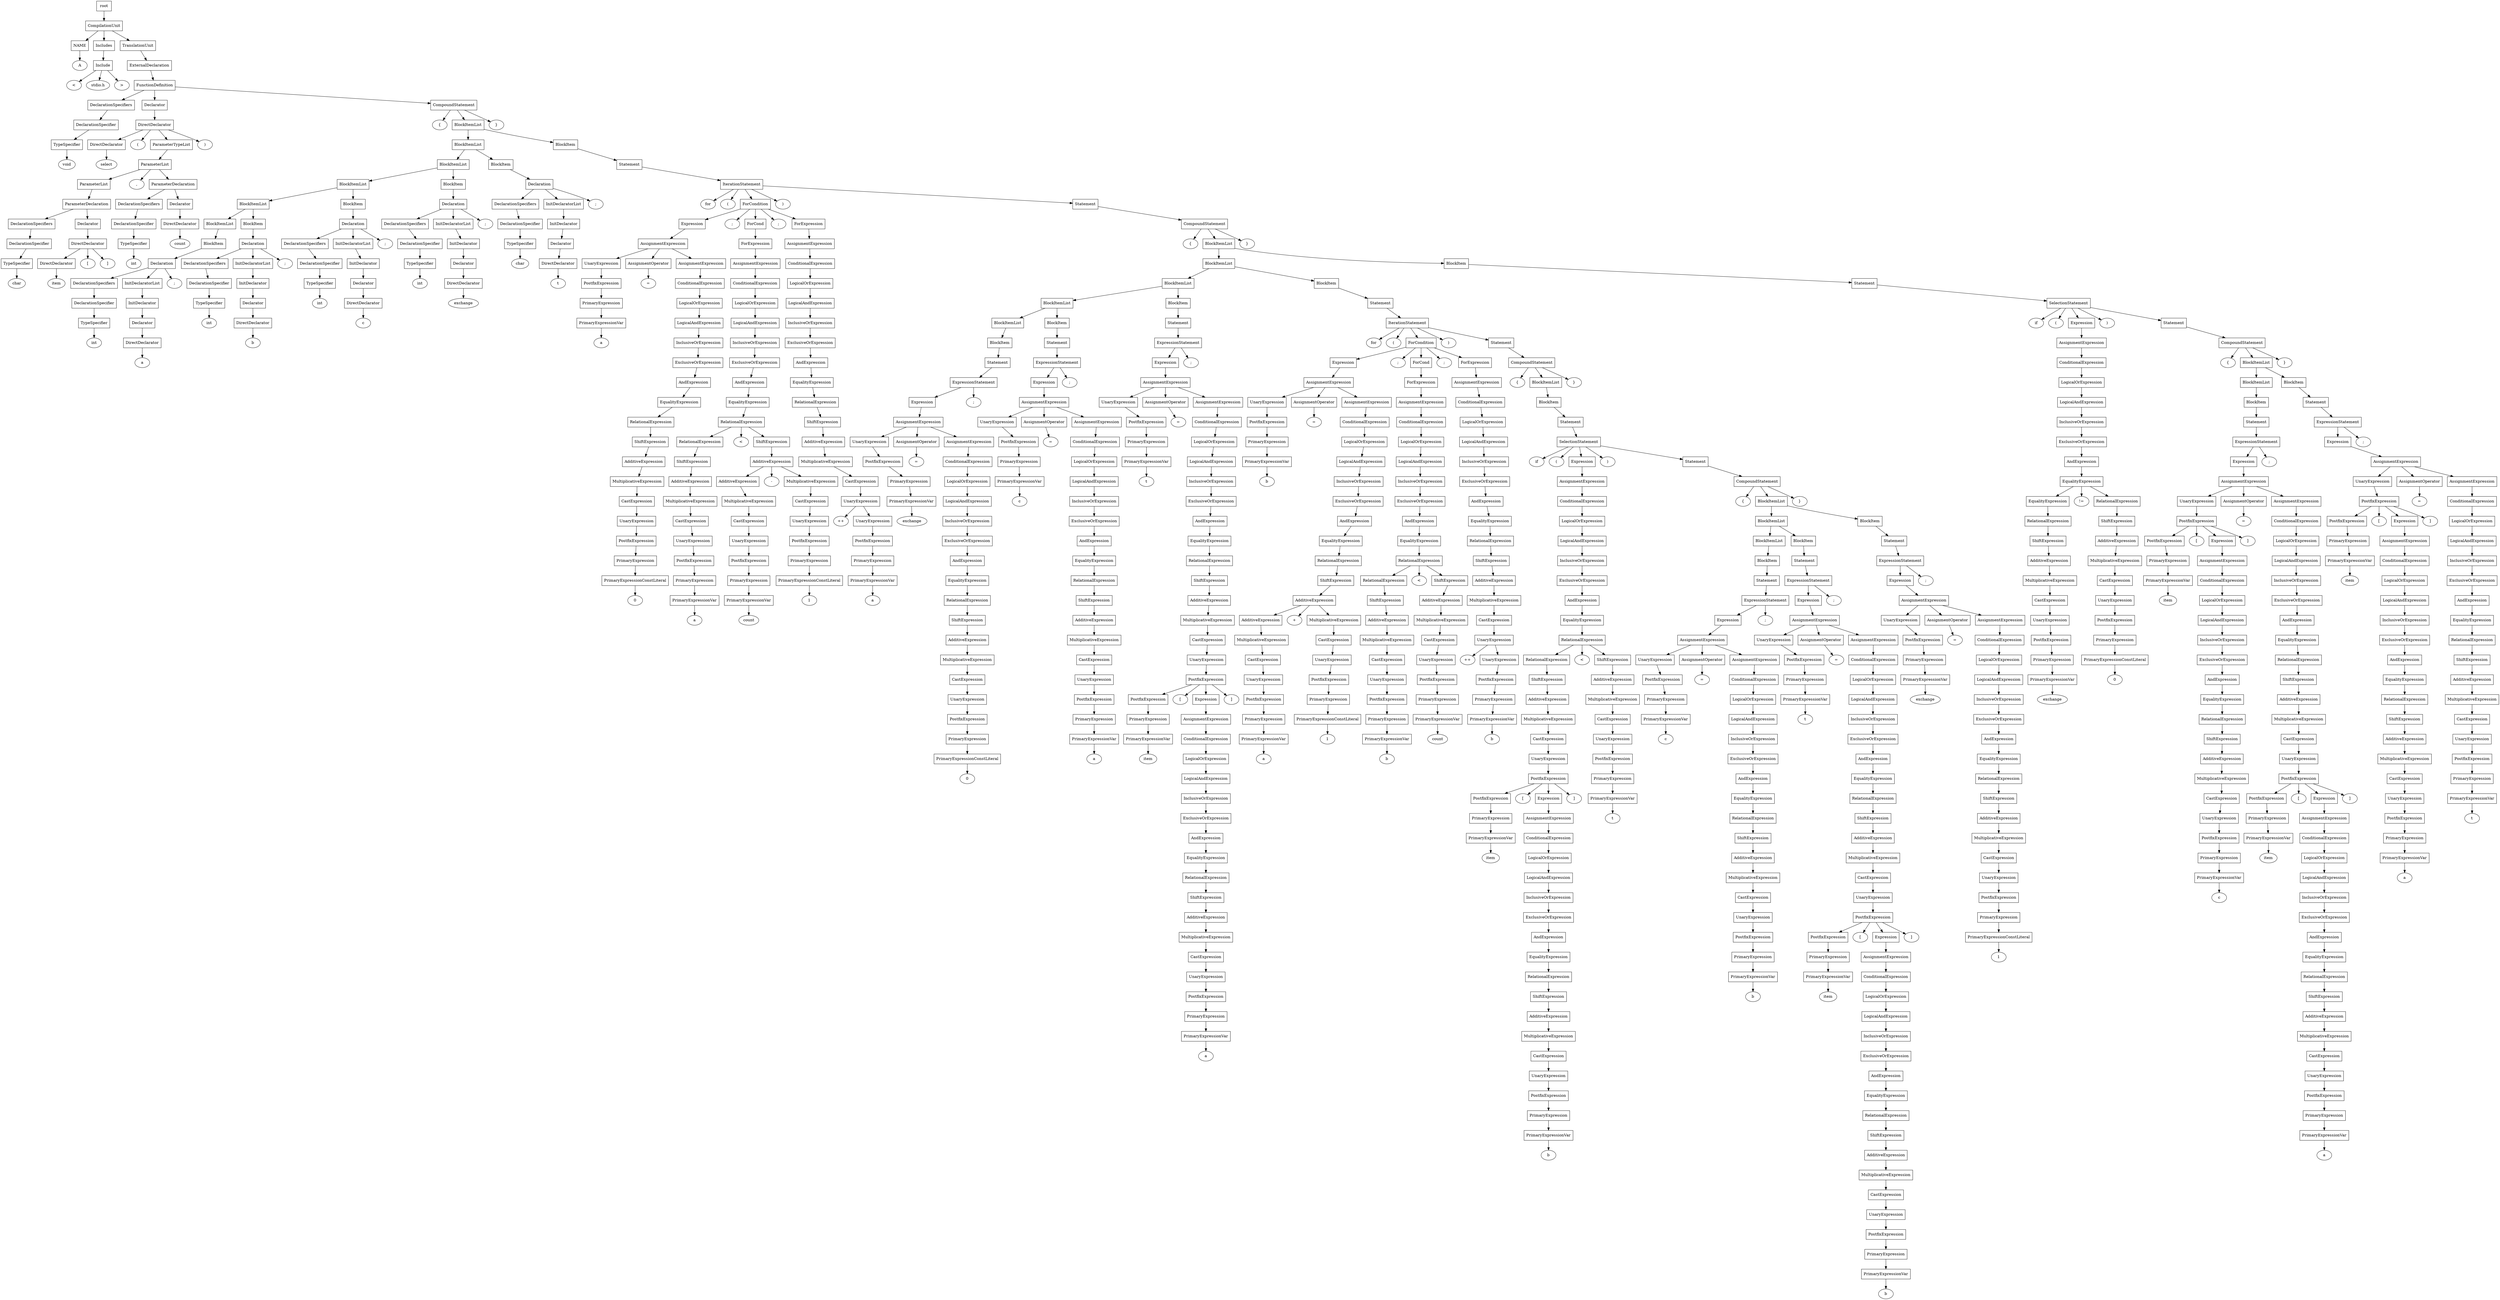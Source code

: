 digraph G {
	splines="TRUE";
	n_0 [label="root", shape="rectangle"]
	n_0 -> n_1
	n_1 [label="CompilationUnit", shape="rectangle"]
	n_1 -> n_2
	n_2 [label="NAME", shape="rectangle"]
	n_2 -> n_5
	n_5 [label="A", shape="ellipse"]
	n_1 -> n_3
	n_3 [label="Includes", shape="rectangle"]
	n_3 -> n_6
	n_6 [label="Include", shape="rectangle"]
	n_6 -> n_8
	n_8 [label="<", shape="ellipse"]
	n_6 -> n_9
	n_9 [label="stdio.h", shape="ellipse"]
	n_6 -> n_10
	n_10 [label=">", shape="ellipse"]
	n_1 -> n_4
	n_4 [label="TranslationUnit", shape="rectangle"]
	n_4 -> n_7
	n_7 [label="ExternalDeclaration", shape="rectangle"]
	n_7 -> n_11
	n_11 [label="FunctionDefinition", shape="rectangle"]
	n_11 -> n_12
	n_12 [label="DeclarationSpecifiers", shape="rectangle"]
	n_12 -> n_15
	n_15 [label="DeclarationSpecifier", shape="rectangle"]
	n_15 -> n_20
	n_20 [label="TypeSpecifier", shape="rectangle"]
	n_20 -> n_27
	n_27 [label="void", shape="ellipse"]
	n_11 -> n_13
	n_13 [label="Declarator", shape="rectangle"]
	n_13 -> n_16
	n_16 [label="DirectDeclarator", shape="rectangle"]
	n_16 -> n_21
	n_21 [label="DirectDeclarator", shape="rectangle"]
	n_21 -> n_28
	n_28 [label="select", shape="ellipse"]
	n_16 -> n_22
	n_22 [label="(", shape="ellipse"]
	n_16 -> n_23
	n_23 [label="ParameterTypeList", shape="rectangle"]
	n_23 -> n_29
	n_29 [label="ParameterList", shape="rectangle"]
	n_29 -> n_33
	n_33 [label="ParameterList", shape="rectangle"]
	n_33 -> n_40
	n_40 [label="ParameterDeclaration", shape="rectangle"]
	n_40 -> n_54
	n_54 [label="DeclarationSpecifiers", shape="rectangle"]
	n_54 -> n_72
	n_72 [label="DeclarationSpecifier", shape="rectangle"]
	n_72 -> n_91
	n_91 [label="TypeSpecifier", shape="rectangle"]
	n_91 -> n_113
	n_113 [label="char", shape="ellipse"]
	n_40 -> n_55
	n_55 [label="Declarator", shape="rectangle"]
	n_55 -> n_73
	n_73 [label="DirectDeclarator", shape="rectangle"]
	n_73 -> n_92
	n_92 [label="DirectDeclarator", shape="rectangle"]
	n_92 -> n_114
	n_114 [label="item", shape="ellipse"]
	n_73 -> n_93
	n_93 [label="[", shape="ellipse"]
	n_73 -> n_94
	n_94 [label="]", shape="ellipse"]
	n_29 -> n_34
	n_34 [label=",", shape="ellipse"]
	n_29 -> n_35
	n_35 [label="ParameterDeclaration", shape="rectangle"]
	n_35 -> n_41
	n_41 [label="DeclarationSpecifiers", shape="rectangle"]
	n_41 -> n_56
	n_56 [label="DeclarationSpecifier", shape="rectangle"]
	n_56 -> n_74
	n_74 [label="TypeSpecifier", shape="rectangle"]
	n_74 -> n_95
	n_95 [label="int", shape="ellipse"]
	n_35 -> n_42
	n_42 [label="Declarator", shape="rectangle"]
	n_42 -> n_57
	n_57 [label="DirectDeclarator", shape="rectangle"]
	n_57 -> n_75
	n_75 [label="count", shape="ellipse"]
	n_16 -> n_24
	n_24 [label=")", shape="ellipse"]
	n_11 -> n_14
	n_14 [label="CompoundStatement", shape="rectangle"]
	n_14 -> n_17
	n_17 [label="{", shape="ellipse"]
	n_14 -> n_18
	n_18 [label="BlockItemList", shape="rectangle"]
	n_18 -> n_25
	n_25 [label="BlockItemList", shape="rectangle"]
	n_25 -> n_30
	n_30 [label="BlockItemList", shape="rectangle"]
	n_30 -> n_36
	n_36 [label="BlockItemList", shape="rectangle"]
	n_36 -> n_43
	n_43 [label="BlockItemList", shape="rectangle"]
	n_43 -> n_58
	n_58 [label="BlockItemList", shape="rectangle"]
	n_58 -> n_76
	n_76 [label="BlockItem", shape="rectangle"]
	n_76 -> n_96
	n_96 [label="Declaration", shape="rectangle"]
	n_96 -> n_115
	n_115 [label="DeclarationSpecifiers", shape="rectangle"]
	n_115 -> n_133
	n_133 [label="DeclarationSpecifier", shape="rectangle"]
	n_133 -> n_148
	n_148 [label="TypeSpecifier", shape="rectangle"]
	n_148 -> n_166
	n_166 [label="int", shape="ellipse"]
	n_96 -> n_116
	n_116 [label="InitDeclaratorList", shape="rectangle"]
	n_116 -> n_134
	n_134 [label="InitDeclarator", shape="rectangle"]
	n_134 -> n_149
	n_149 [label="Declarator", shape="rectangle"]
	n_149 -> n_167
	n_167 [label="DirectDeclarator", shape="rectangle"]
	n_167 -> n_183
	n_183 [label="a", shape="ellipse"]
	n_96 -> n_117
	n_117 [label=";", shape="ellipse"]
	n_43 -> n_59
	n_59 [label="BlockItem", shape="rectangle"]
	n_59 -> n_77
	n_77 [label="Declaration", shape="rectangle"]
	n_77 -> n_97
	n_97 [label="DeclarationSpecifiers", shape="rectangle"]
	n_97 -> n_118
	n_118 [label="DeclarationSpecifier", shape="rectangle"]
	n_118 -> n_135
	n_135 [label="TypeSpecifier", shape="rectangle"]
	n_135 -> n_150
	n_150 [label="int", shape="ellipse"]
	n_77 -> n_98
	n_98 [label="InitDeclaratorList", shape="rectangle"]
	n_98 -> n_119
	n_119 [label="InitDeclarator", shape="rectangle"]
	n_119 -> n_136
	n_136 [label="Declarator", shape="rectangle"]
	n_136 -> n_151
	n_151 [label="DirectDeclarator", shape="rectangle"]
	n_151 -> n_168
	n_168 [label="b", shape="ellipse"]
	n_77 -> n_99
	n_99 [label=";", shape="ellipse"]
	n_36 -> n_44
	n_44 [label="BlockItem", shape="rectangle"]
	n_44 -> n_60
	n_60 [label="Declaration", shape="rectangle"]
	n_60 -> n_78
	n_78 [label="DeclarationSpecifiers", shape="rectangle"]
	n_78 -> n_100
	n_100 [label="DeclarationSpecifier", shape="rectangle"]
	n_100 -> n_120
	n_120 [label="TypeSpecifier", shape="rectangle"]
	n_120 -> n_137
	n_137 [label="int", shape="ellipse"]
	n_60 -> n_79
	n_79 [label="InitDeclaratorList", shape="rectangle"]
	n_79 -> n_101
	n_101 [label="InitDeclarator", shape="rectangle"]
	n_101 -> n_121
	n_121 [label="Declarator", shape="rectangle"]
	n_121 -> n_138
	n_138 [label="DirectDeclarator", shape="rectangle"]
	n_138 -> n_152
	n_152 [label="c", shape="ellipse"]
	n_60 -> n_80
	n_80 [label=";", shape="ellipse"]
	n_30 -> n_37
	n_37 [label="BlockItem", shape="rectangle"]
	n_37 -> n_45
	n_45 [label="Declaration", shape="rectangle"]
	n_45 -> n_61
	n_61 [label="DeclarationSpecifiers", shape="rectangle"]
	n_61 -> n_81
	n_81 [label="DeclarationSpecifier", shape="rectangle"]
	n_81 -> n_102
	n_102 [label="TypeSpecifier", shape="rectangle"]
	n_102 -> n_122
	n_122 [label="int", shape="ellipse"]
	n_45 -> n_62
	n_62 [label="InitDeclaratorList", shape="rectangle"]
	n_62 -> n_82
	n_82 [label="InitDeclarator", shape="rectangle"]
	n_82 -> n_103
	n_103 [label="Declarator", shape="rectangle"]
	n_103 -> n_123
	n_123 [label="DirectDeclarator", shape="rectangle"]
	n_123 -> n_139
	n_139 [label="exchange", shape="ellipse"]
	n_45 -> n_63
	n_63 [label=";", shape="ellipse"]
	n_25 -> n_31
	n_31 [label="BlockItem", shape="rectangle"]
	n_31 -> n_38
	n_38 [label="Declaration", shape="rectangle"]
	n_38 -> n_46
	n_46 [label="DeclarationSpecifiers", shape="rectangle"]
	n_46 -> n_64
	n_64 [label="DeclarationSpecifier", shape="rectangle"]
	n_64 -> n_83
	n_83 [label="TypeSpecifier", shape="rectangle"]
	n_83 -> n_104
	n_104 [label="char", shape="ellipse"]
	n_38 -> n_47
	n_47 [label="InitDeclaratorList", shape="rectangle"]
	n_47 -> n_65
	n_65 [label="InitDeclarator", shape="rectangle"]
	n_65 -> n_84
	n_84 [label="Declarator", shape="rectangle"]
	n_84 -> n_105
	n_105 [label="DirectDeclarator", shape="rectangle"]
	n_105 -> n_124
	n_124 [label="t", shape="ellipse"]
	n_38 -> n_48
	n_48 [label=";", shape="ellipse"]
	n_18 -> n_26
	n_26 [label="BlockItem", shape="rectangle"]
	n_26 -> n_32
	n_32 [label="Statement", shape="rectangle"]
	n_32 -> n_39
	n_39 [label="IterationStatement", shape="rectangle"]
	n_39 -> n_49
	n_49 [label="for", shape="ellipse"]
	n_39 -> n_50
	n_50 [label="(", shape="ellipse"]
	n_39 -> n_51
	n_51 [label="ForCondition", shape="rectangle"]
	n_51 -> n_66
	n_66 [label="Expression", shape="rectangle"]
	n_66 -> n_85
	n_85 [label="AssignmentExpression", shape="rectangle"]
	n_85 -> n_106
	n_106 [label="UnaryExpression", shape="rectangle"]
	n_106 -> n_125
	n_125 [label="PostfixExpression", shape="rectangle"]
	n_125 -> n_140
	n_140 [label="PrimaryExpression", shape="rectangle"]
	n_140 -> n_153
	n_153 [label="PrimaryExpressionVar", shape="rectangle"]
	n_153 -> n_169
	n_169 [label="a", shape="ellipse"]
	n_85 -> n_107
	n_107 [label="AssignmentOperator", shape="rectangle"]
	n_107 -> n_126
	n_126 [label="=", shape="ellipse"]
	n_85 -> n_108
	n_108 [label="AssignmentExpression", shape="rectangle"]
	n_108 -> n_127
	n_127 [label="ConditionalExpression", shape="rectangle"]
	n_127 -> n_141
	n_141 [label="LogicalOrExpression", shape="rectangle"]
	n_141 -> n_154
	n_154 [label="LogicalAndExpression", shape="rectangle"]
	n_154 -> n_170
	n_170 [label="InclusiveOrExpression", shape="rectangle"]
	n_170 -> n_184
	n_184 [label="ExclusiveOrExpression", shape="rectangle"]
	n_184 -> n_201
	n_201 [label="AndExpression", shape="rectangle"]
	n_201 -> n_217
	n_217 [label="EqualityExpression", shape="rectangle"]
	n_217 -> n_235
	n_235 [label="RelationalExpression", shape="rectangle"]
	n_235 -> n_254
	n_254 [label="ShiftExpression", shape="rectangle"]
	n_254 -> n_276
	n_276 [label="AdditiveExpression", shape="rectangle"]
	n_276 -> n_300
	n_300 [label="MultiplicativeExpression", shape="rectangle"]
	n_300 -> n_323
	n_323 [label="CastExpression", shape="rectangle"]
	n_323 -> n_349
	n_349 [label="UnaryExpression", shape="rectangle"]
	n_349 -> n_375
	n_375 [label="PostfixExpression", shape="rectangle"]
	n_375 -> n_400
	n_400 [label="PrimaryExpression", shape="rectangle"]
	n_400 -> n_423
	n_423 [label="PrimaryExpressionConstLiteral", shape="rectangle"]
	n_423 -> n_449
	n_449 [label="0", shape="ellipse"]
	n_51 -> n_67
	n_67 [label=";", shape="ellipse"]
	n_51 -> n_68
	n_68 [label="ForCond", shape="rectangle"]
	n_68 -> n_86
	n_86 [label="ForExpression", shape="rectangle"]
	n_86 -> n_109
	n_109 [label="AssignmentExpression", shape="rectangle"]
	n_109 -> n_128
	n_128 [label="ConditionalExpression", shape="rectangle"]
	n_128 -> n_142
	n_142 [label="LogicalOrExpression", shape="rectangle"]
	n_142 -> n_155
	n_155 [label="LogicalAndExpression", shape="rectangle"]
	n_155 -> n_171
	n_171 [label="InclusiveOrExpression", shape="rectangle"]
	n_171 -> n_185
	n_185 [label="ExclusiveOrExpression", shape="rectangle"]
	n_185 -> n_202
	n_202 [label="AndExpression", shape="rectangle"]
	n_202 -> n_218
	n_218 [label="EqualityExpression", shape="rectangle"]
	n_218 -> n_236
	n_236 [label="RelationalExpression", shape="rectangle"]
	n_236 -> n_255
	n_255 [label="RelationalExpression", shape="rectangle"]
	n_255 -> n_277
	n_277 [label="ShiftExpression", shape="rectangle"]
	n_277 -> n_301
	n_301 [label="AdditiveExpression", shape="rectangle"]
	n_301 -> n_324
	n_324 [label="MultiplicativeExpression", shape="rectangle"]
	n_324 -> n_350
	n_350 [label="CastExpression", shape="rectangle"]
	n_350 -> n_376
	n_376 [label="UnaryExpression", shape="rectangle"]
	n_376 -> n_401
	n_401 [label="PostfixExpression", shape="rectangle"]
	n_401 -> n_424
	n_424 [label="PrimaryExpression", shape="rectangle"]
	n_424 -> n_450
	n_450 [label="PrimaryExpressionVar", shape="rectangle"]
	n_450 -> n_473
	n_473 [label="a", shape="ellipse"]
	n_236 -> n_256
	n_256 [label="<", shape="ellipse"]
	n_236 -> n_257
	n_257 [label="ShiftExpression", shape="rectangle"]
	n_257 -> n_278
	n_278 [label="AdditiveExpression", shape="rectangle"]
	n_278 -> n_302
	n_302 [label="AdditiveExpression", shape="rectangle"]
	n_302 -> n_325
	n_325 [label="MultiplicativeExpression", shape="rectangle"]
	n_325 -> n_351
	n_351 [label="CastExpression", shape="rectangle"]
	n_351 -> n_377
	n_377 [label="UnaryExpression", shape="rectangle"]
	n_377 -> n_402
	n_402 [label="PostfixExpression", shape="rectangle"]
	n_402 -> n_425
	n_425 [label="PrimaryExpression", shape="rectangle"]
	n_425 -> n_451
	n_451 [label="PrimaryExpressionVar", shape="rectangle"]
	n_451 -> n_474
	n_474 [label="count", shape="ellipse"]
	n_278 -> n_303
	n_303 [label="-", shape="ellipse"]
	n_278 -> n_304
	n_304 [label="MultiplicativeExpression", shape="rectangle"]
	n_304 -> n_326
	n_326 [label="CastExpression", shape="rectangle"]
	n_326 -> n_352
	n_352 [label="UnaryExpression", shape="rectangle"]
	n_352 -> n_378
	n_378 [label="PostfixExpression", shape="rectangle"]
	n_378 -> n_403
	n_403 [label="PrimaryExpression", shape="rectangle"]
	n_403 -> n_426
	n_426 [label="PrimaryExpressionConstLiteral", shape="rectangle"]
	n_426 -> n_452
	n_452 [label="1", shape="ellipse"]
	n_51 -> n_69
	n_69 [label=";", shape="ellipse"]
	n_51 -> n_70
	n_70 [label="ForExpression", shape="rectangle"]
	n_70 -> n_87
	n_87 [label="AssignmentExpression", shape="rectangle"]
	n_87 -> n_110
	n_110 [label="ConditionalExpression", shape="rectangle"]
	n_110 -> n_129
	n_129 [label="LogicalOrExpression", shape="rectangle"]
	n_129 -> n_143
	n_143 [label="LogicalAndExpression", shape="rectangle"]
	n_143 -> n_156
	n_156 [label="InclusiveOrExpression", shape="rectangle"]
	n_156 -> n_172
	n_172 [label="ExclusiveOrExpression", shape="rectangle"]
	n_172 -> n_186
	n_186 [label="AndExpression", shape="rectangle"]
	n_186 -> n_203
	n_203 [label="EqualityExpression", shape="rectangle"]
	n_203 -> n_219
	n_219 [label="RelationalExpression", shape="rectangle"]
	n_219 -> n_237
	n_237 [label="ShiftExpression", shape="rectangle"]
	n_237 -> n_258
	n_258 [label="AdditiveExpression", shape="rectangle"]
	n_258 -> n_279
	n_279 [label="MultiplicativeExpression", shape="rectangle"]
	n_279 -> n_305
	n_305 [label="CastExpression", shape="rectangle"]
	n_305 -> n_327
	n_327 [label="UnaryExpression", shape="rectangle"]
	n_327 -> n_353
	n_353 [label="++", shape="ellipse"]
	n_327 -> n_354
	n_354 [label="UnaryExpression", shape="rectangle"]
	n_354 -> n_379
	n_379 [label="PostfixExpression", shape="rectangle"]
	n_379 -> n_404
	n_404 [label="PrimaryExpression", shape="rectangle"]
	n_404 -> n_427
	n_427 [label="PrimaryExpressionVar", shape="rectangle"]
	n_427 -> n_453
	n_453 [label="a", shape="ellipse"]
	n_39 -> n_52
	n_52 [label=")", shape="ellipse"]
	n_39 -> n_53
	n_53 [label="Statement", shape="rectangle"]
	n_53 -> n_71
	n_71 [label="CompoundStatement", shape="rectangle"]
	n_71 -> n_88
	n_88 [label="{", shape="ellipse"]
	n_71 -> n_89
	n_89 [label="BlockItemList", shape="rectangle"]
	n_89 -> n_111
	n_111 [label="BlockItemList", shape="rectangle"]
	n_111 -> n_130
	n_130 [label="BlockItemList", shape="rectangle"]
	n_130 -> n_144
	n_144 [label="BlockItemList", shape="rectangle"]
	n_144 -> n_157
	n_157 [label="BlockItemList", shape="rectangle"]
	n_157 -> n_173
	n_173 [label="BlockItem", shape="rectangle"]
	n_173 -> n_187
	n_187 [label="Statement", shape="rectangle"]
	n_187 -> n_204
	n_204 [label="ExpressionStatement", shape="rectangle"]
	n_204 -> n_220
	n_220 [label="Expression", shape="rectangle"]
	n_220 -> n_238
	n_238 [label="AssignmentExpression", shape="rectangle"]
	n_238 -> n_259
	n_259 [label="UnaryExpression", shape="rectangle"]
	n_259 -> n_280
	n_280 [label="PostfixExpression", shape="rectangle"]
	n_280 -> n_306
	n_306 [label="PrimaryExpression", shape="rectangle"]
	n_306 -> n_328
	n_328 [label="PrimaryExpressionVar", shape="rectangle"]
	n_328 -> n_355
	n_355 [label="exchange", shape="ellipse"]
	n_238 -> n_260
	n_260 [label="AssignmentOperator", shape="rectangle"]
	n_260 -> n_281
	n_281 [label="=", shape="ellipse"]
	n_238 -> n_261
	n_261 [label="AssignmentExpression", shape="rectangle"]
	n_261 -> n_282
	n_282 [label="ConditionalExpression", shape="rectangle"]
	n_282 -> n_307
	n_307 [label="LogicalOrExpression", shape="rectangle"]
	n_307 -> n_329
	n_329 [label="LogicalAndExpression", shape="rectangle"]
	n_329 -> n_356
	n_356 [label="InclusiveOrExpression", shape="rectangle"]
	n_356 -> n_380
	n_380 [label="ExclusiveOrExpression", shape="rectangle"]
	n_380 -> n_405
	n_405 [label="AndExpression", shape="rectangle"]
	n_405 -> n_428
	n_428 [label="EqualityExpression", shape="rectangle"]
	n_428 -> n_454
	n_454 [label="RelationalExpression", shape="rectangle"]
	n_454 -> n_475
	n_475 [label="ShiftExpression", shape="rectangle"]
	n_475 -> n_497
	n_497 [label="AdditiveExpression", shape="rectangle"]
	n_497 -> n_519
	n_519 [label="MultiplicativeExpression", shape="rectangle"]
	n_519 -> n_545
	n_545 [label="CastExpression", shape="rectangle"]
	n_545 -> n_568
	n_568 [label="UnaryExpression", shape="rectangle"]
	n_568 -> n_592
	n_592 [label="PostfixExpression", shape="rectangle"]
	n_592 -> n_612
	n_612 [label="PrimaryExpression", shape="rectangle"]
	n_612 -> n_631
	n_631 [label="PrimaryExpressionConstLiteral", shape="rectangle"]
	n_631 -> n_646
	n_646 [label="0", shape="ellipse"]
	n_204 -> n_221
	n_221 [label=";", shape="ellipse"]
	n_144 -> n_158
	n_158 [label="BlockItem", shape="rectangle"]
	n_158 -> n_174
	n_174 [label="Statement", shape="rectangle"]
	n_174 -> n_188
	n_188 [label="ExpressionStatement", shape="rectangle"]
	n_188 -> n_205
	n_205 [label="Expression", shape="rectangle"]
	n_205 -> n_222
	n_222 [label="AssignmentExpression", shape="rectangle"]
	n_222 -> n_239
	n_239 [label="UnaryExpression", shape="rectangle"]
	n_239 -> n_262
	n_262 [label="PostfixExpression", shape="rectangle"]
	n_262 -> n_283
	n_283 [label="PrimaryExpression", shape="rectangle"]
	n_283 -> n_308
	n_308 [label="PrimaryExpressionVar", shape="rectangle"]
	n_308 -> n_330
	n_330 [label="c", shape="ellipse"]
	n_222 -> n_240
	n_240 [label="AssignmentOperator", shape="rectangle"]
	n_240 -> n_263
	n_263 [label="=", shape="ellipse"]
	n_222 -> n_241
	n_241 [label="AssignmentExpression", shape="rectangle"]
	n_241 -> n_264
	n_264 [label="ConditionalExpression", shape="rectangle"]
	n_264 -> n_284
	n_284 [label="LogicalOrExpression", shape="rectangle"]
	n_284 -> n_309
	n_309 [label="LogicalAndExpression", shape="rectangle"]
	n_309 -> n_331
	n_331 [label="InclusiveOrExpression", shape="rectangle"]
	n_331 -> n_357
	n_357 [label="ExclusiveOrExpression", shape="rectangle"]
	n_357 -> n_381
	n_381 [label="AndExpression", shape="rectangle"]
	n_381 -> n_406
	n_406 [label="EqualityExpression", shape="rectangle"]
	n_406 -> n_429
	n_429 [label="RelationalExpression", shape="rectangle"]
	n_429 -> n_455
	n_455 [label="ShiftExpression", shape="rectangle"]
	n_455 -> n_476
	n_476 [label="AdditiveExpression", shape="rectangle"]
	n_476 -> n_498
	n_498 [label="MultiplicativeExpression", shape="rectangle"]
	n_498 -> n_520
	n_520 [label="CastExpression", shape="rectangle"]
	n_520 -> n_546
	n_546 [label="UnaryExpression", shape="rectangle"]
	n_546 -> n_569
	n_569 [label="PostfixExpression", shape="rectangle"]
	n_569 -> n_593
	n_593 [label="PrimaryExpression", shape="rectangle"]
	n_593 -> n_613
	n_613 [label="PrimaryExpressionVar", shape="rectangle"]
	n_613 -> n_632
	n_632 [label="a", shape="ellipse"]
	n_188 -> n_206
	n_206 [label=";", shape="ellipse"]
	n_130 -> n_145
	n_145 [label="BlockItem", shape="rectangle"]
	n_145 -> n_159
	n_159 [label="Statement", shape="rectangle"]
	n_159 -> n_175
	n_175 [label="ExpressionStatement", shape="rectangle"]
	n_175 -> n_189
	n_189 [label="Expression", shape="rectangle"]
	n_189 -> n_207
	n_207 [label="AssignmentExpression", shape="rectangle"]
	n_207 -> n_223
	n_223 [label="UnaryExpression", shape="rectangle"]
	n_223 -> n_242
	n_242 [label="PostfixExpression", shape="rectangle"]
	n_242 -> n_265
	n_265 [label="PrimaryExpression", shape="rectangle"]
	n_265 -> n_285
	n_285 [label="PrimaryExpressionVar", shape="rectangle"]
	n_285 -> n_310
	n_310 [label="t", shape="ellipse"]
	n_207 -> n_224
	n_224 [label="AssignmentOperator", shape="rectangle"]
	n_224 -> n_243
	n_243 [label="=", shape="ellipse"]
	n_207 -> n_225
	n_225 [label="AssignmentExpression", shape="rectangle"]
	n_225 -> n_244
	n_244 [label="ConditionalExpression", shape="rectangle"]
	n_244 -> n_266
	n_266 [label="LogicalOrExpression", shape="rectangle"]
	n_266 -> n_286
	n_286 [label="LogicalAndExpression", shape="rectangle"]
	n_286 -> n_311
	n_311 [label="InclusiveOrExpression", shape="rectangle"]
	n_311 -> n_332
	n_332 [label="ExclusiveOrExpression", shape="rectangle"]
	n_332 -> n_358
	n_358 [label="AndExpression", shape="rectangle"]
	n_358 -> n_382
	n_382 [label="EqualityExpression", shape="rectangle"]
	n_382 -> n_407
	n_407 [label="RelationalExpression", shape="rectangle"]
	n_407 -> n_430
	n_430 [label="ShiftExpression", shape="rectangle"]
	n_430 -> n_456
	n_456 [label="AdditiveExpression", shape="rectangle"]
	n_456 -> n_477
	n_477 [label="MultiplicativeExpression", shape="rectangle"]
	n_477 -> n_499
	n_499 [label="CastExpression", shape="rectangle"]
	n_499 -> n_521
	n_521 [label="UnaryExpression", shape="rectangle"]
	n_521 -> n_547
	n_547 [label="PostfixExpression", shape="rectangle"]
	n_547 -> n_570
	n_570 [label="PostfixExpression", shape="rectangle"]
	n_570 -> n_594
	n_594 [label="PrimaryExpression", shape="rectangle"]
	n_594 -> n_614
	n_614 [label="PrimaryExpressionVar", shape="rectangle"]
	n_614 -> n_633
	n_633 [label="item", shape="ellipse"]
	n_547 -> n_571
	n_571 [label="[", shape="ellipse"]
	n_547 -> n_572
	n_572 [label="Expression", shape="rectangle"]
	n_572 -> n_595
	n_595 [label="AssignmentExpression", shape="rectangle"]
	n_595 -> n_615
	n_615 [label="ConditionalExpression", shape="rectangle"]
	n_615 -> n_634
	n_634 [label="LogicalOrExpression", shape="rectangle"]
	n_634 -> n_647
	n_647 [label="LogicalAndExpression", shape="rectangle"]
	n_647 -> n_657
	n_657 [label="InclusiveOrExpression", shape="rectangle"]
	n_657 -> n_673
	n_673 [label="ExclusiveOrExpression", shape="rectangle"]
	n_673 -> n_685
	n_685 [label="AndExpression", shape="rectangle"]
	n_685 -> n_695
	n_695 [label="EqualityExpression", shape="rectangle"]
	n_695 -> n_705
	n_705 [label="RelationalExpression", shape="rectangle"]
	n_705 -> n_713
	n_713 [label="ShiftExpression", shape="rectangle"]
	n_713 -> n_720
	n_720 [label="AdditiveExpression", shape="rectangle"]
	n_720 -> n_726
	n_726 [label="MultiplicativeExpression", shape="rectangle"]
	n_726 -> n_735
	n_735 [label="CastExpression", shape="rectangle"]
	n_735 -> n_742
	n_742 [label="UnaryExpression", shape="rectangle"]
	n_742 -> n_748
	n_748 [label="PostfixExpression", shape="rectangle"]
	n_748 -> n_754
	n_754 [label="PrimaryExpression", shape="rectangle"]
	n_754 -> n_758
	n_758 [label="PrimaryExpressionVar", shape="rectangle"]
	n_758 -> n_762
	n_762 [label="a", shape="ellipse"]
	n_547 -> n_573
	n_573 [label="]", shape="ellipse"]
	n_175 -> n_190
	n_190 [label=";", shape="ellipse"]
	n_111 -> n_131
	n_131 [label="BlockItem", shape="rectangle"]
	n_131 -> n_146
	n_146 [label="Statement", shape="rectangle"]
	n_146 -> n_160
	n_160 [label="IterationStatement", shape="rectangle"]
	n_160 -> n_176
	n_176 [label="for", shape="ellipse"]
	n_160 -> n_177
	n_177 [label="(", shape="ellipse"]
	n_160 -> n_178
	n_178 [label="ForCondition", shape="rectangle"]
	n_178 -> n_191
	n_191 [label="Expression", shape="rectangle"]
	n_191 -> n_208
	n_208 [label="AssignmentExpression", shape="rectangle"]
	n_208 -> n_226
	n_226 [label="UnaryExpression", shape="rectangle"]
	n_226 -> n_245
	n_245 [label="PostfixExpression", shape="rectangle"]
	n_245 -> n_267
	n_267 [label="PrimaryExpression", shape="rectangle"]
	n_267 -> n_287
	n_287 [label="PrimaryExpressionVar", shape="rectangle"]
	n_287 -> n_312
	n_312 [label="b", shape="ellipse"]
	n_208 -> n_227
	n_227 [label="AssignmentOperator", shape="rectangle"]
	n_227 -> n_246
	n_246 [label="=", shape="ellipse"]
	n_208 -> n_228
	n_228 [label="AssignmentExpression", shape="rectangle"]
	n_228 -> n_247
	n_247 [label="ConditionalExpression", shape="rectangle"]
	n_247 -> n_268
	n_268 [label="LogicalOrExpression", shape="rectangle"]
	n_268 -> n_288
	n_288 [label="LogicalAndExpression", shape="rectangle"]
	n_288 -> n_313
	n_313 [label="InclusiveOrExpression", shape="rectangle"]
	n_313 -> n_333
	n_333 [label="ExclusiveOrExpression", shape="rectangle"]
	n_333 -> n_359
	n_359 [label="AndExpression", shape="rectangle"]
	n_359 -> n_383
	n_383 [label="EqualityExpression", shape="rectangle"]
	n_383 -> n_408
	n_408 [label="RelationalExpression", shape="rectangle"]
	n_408 -> n_431
	n_431 [label="ShiftExpression", shape="rectangle"]
	n_431 -> n_457
	n_457 [label="AdditiveExpression", shape="rectangle"]
	n_457 -> n_478
	n_478 [label="AdditiveExpression", shape="rectangle"]
	n_478 -> n_500
	n_500 [label="MultiplicativeExpression", shape="rectangle"]
	n_500 -> n_522
	n_522 [label="CastExpression", shape="rectangle"]
	n_522 -> n_548
	n_548 [label="UnaryExpression", shape="rectangle"]
	n_548 -> n_574
	n_574 [label="PostfixExpression", shape="rectangle"]
	n_574 -> n_596
	n_596 [label="PrimaryExpression", shape="rectangle"]
	n_596 -> n_616
	n_616 [label="PrimaryExpressionVar", shape="rectangle"]
	n_616 -> n_635
	n_635 [label="a", shape="ellipse"]
	n_457 -> n_479
	n_479 [label="+", shape="ellipse"]
	n_457 -> n_480
	n_480 [label="MultiplicativeExpression", shape="rectangle"]
	n_480 -> n_501
	n_501 [label="CastExpression", shape="rectangle"]
	n_501 -> n_523
	n_523 [label="UnaryExpression", shape="rectangle"]
	n_523 -> n_549
	n_549 [label="PostfixExpression", shape="rectangle"]
	n_549 -> n_575
	n_575 [label="PrimaryExpression", shape="rectangle"]
	n_575 -> n_597
	n_597 [label="PrimaryExpressionConstLiteral", shape="rectangle"]
	n_597 -> n_617
	n_617 [label="1", shape="ellipse"]
	n_178 -> n_192
	n_192 [label=";", shape="ellipse"]
	n_178 -> n_193
	n_193 [label="ForCond", shape="rectangle"]
	n_193 -> n_209
	n_209 [label="ForExpression", shape="rectangle"]
	n_209 -> n_229
	n_229 [label="AssignmentExpression", shape="rectangle"]
	n_229 -> n_248
	n_248 [label="ConditionalExpression", shape="rectangle"]
	n_248 -> n_269
	n_269 [label="LogicalOrExpression", shape="rectangle"]
	n_269 -> n_289
	n_289 [label="LogicalAndExpression", shape="rectangle"]
	n_289 -> n_314
	n_314 [label="InclusiveOrExpression", shape="rectangle"]
	n_314 -> n_334
	n_334 [label="ExclusiveOrExpression", shape="rectangle"]
	n_334 -> n_360
	n_360 [label="AndExpression", shape="rectangle"]
	n_360 -> n_384
	n_384 [label="EqualityExpression", shape="rectangle"]
	n_384 -> n_409
	n_409 [label="RelationalExpression", shape="rectangle"]
	n_409 -> n_432
	n_432 [label="RelationalExpression", shape="rectangle"]
	n_432 -> n_458
	n_458 [label="ShiftExpression", shape="rectangle"]
	n_458 -> n_481
	n_481 [label="AdditiveExpression", shape="rectangle"]
	n_481 -> n_502
	n_502 [label="MultiplicativeExpression", shape="rectangle"]
	n_502 -> n_524
	n_524 [label="CastExpression", shape="rectangle"]
	n_524 -> n_550
	n_550 [label="UnaryExpression", shape="rectangle"]
	n_550 -> n_576
	n_576 [label="PostfixExpression", shape="rectangle"]
	n_576 -> n_598
	n_598 [label="PrimaryExpression", shape="rectangle"]
	n_598 -> n_618
	n_618 [label="PrimaryExpressionVar", shape="rectangle"]
	n_618 -> n_636
	n_636 [label="b", shape="ellipse"]
	n_409 -> n_433
	n_433 [label="<", shape="ellipse"]
	n_409 -> n_434
	n_434 [label="ShiftExpression", shape="rectangle"]
	n_434 -> n_459
	n_459 [label="AdditiveExpression", shape="rectangle"]
	n_459 -> n_482
	n_482 [label="MultiplicativeExpression", shape="rectangle"]
	n_482 -> n_503
	n_503 [label="CastExpression", shape="rectangle"]
	n_503 -> n_525
	n_525 [label="UnaryExpression", shape="rectangle"]
	n_525 -> n_551
	n_551 [label="PostfixExpression", shape="rectangle"]
	n_551 -> n_577
	n_577 [label="PrimaryExpression", shape="rectangle"]
	n_577 -> n_599
	n_599 [label="PrimaryExpressionVar", shape="rectangle"]
	n_599 -> n_619
	n_619 [label="count", shape="ellipse"]
	n_178 -> n_194
	n_194 [label=";", shape="ellipse"]
	n_178 -> n_195
	n_195 [label="ForExpression", shape="rectangle"]
	n_195 -> n_210
	n_210 [label="AssignmentExpression", shape="rectangle"]
	n_210 -> n_230
	n_230 [label="ConditionalExpression", shape="rectangle"]
	n_230 -> n_249
	n_249 [label="LogicalOrExpression", shape="rectangle"]
	n_249 -> n_270
	n_270 [label="LogicalAndExpression", shape="rectangle"]
	n_270 -> n_290
	n_290 [label="InclusiveOrExpression", shape="rectangle"]
	n_290 -> n_315
	n_315 [label="ExclusiveOrExpression", shape="rectangle"]
	n_315 -> n_335
	n_335 [label="AndExpression", shape="rectangle"]
	n_335 -> n_361
	n_361 [label="EqualityExpression", shape="rectangle"]
	n_361 -> n_385
	n_385 [label="RelationalExpression", shape="rectangle"]
	n_385 -> n_410
	n_410 [label="ShiftExpression", shape="rectangle"]
	n_410 -> n_435
	n_435 [label="AdditiveExpression", shape="rectangle"]
	n_435 -> n_460
	n_460 [label="MultiplicativeExpression", shape="rectangle"]
	n_460 -> n_483
	n_483 [label="CastExpression", shape="rectangle"]
	n_483 -> n_504
	n_504 [label="UnaryExpression", shape="rectangle"]
	n_504 -> n_526
	n_526 [label="++", shape="ellipse"]
	n_504 -> n_527
	n_527 [label="UnaryExpression", shape="rectangle"]
	n_527 -> n_552
	n_552 [label="PostfixExpression", shape="rectangle"]
	n_552 -> n_578
	n_578 [label="PrimaryExpression", shape="rectangle"]
	n_578 -> n_600
	n_600 [label="PrimaryExpressionVar", shape="rectangle"]
	n_600 -> n_620
	n_620 [label="b", shape="ellipse"]
	n_160 -> n_179
	n_179 [label=")", shape="ellipse"]
	n_160 -> n_180
	n_180 [label="Statement", shape="rectangle"]
	n_180 -> n_196
	n_196 [label="CompoundStatement", shape="rectangle"]
	n_196 -> n_211
	n_211 [label="{", shape="ellipse"]
	n_196 -> n_212
	n_212 [label="BlockItemList", shape="rectangle"]
	n_212 -> n_231
	n_231 [label="BlockItem", shape="rectangle"]
	n_231 -> n_250
	n_250 [label="Statement", shape="rectangle"]
	n_250 -> n_271
	n_271 [label="SelectionStatement", shape="rectangle"]
	n_271 -> n_291
	n_291 [label="if", shape="ellipse"]
	n_271 -> n_292
	n_292 [label="(", shape="ellipse"]
	n_271 -> n_293
	n_293 [label="Expression", shape="rectangle"]
	n_293 -> n_316
	n_316 [label="AssignmentExpression", shape="rectangle"]
	n_316 -> n_336
	n_336 [label="ConditionalExpression", shape="rectangle"]
	n_336 -> n_362
	n_362 [label="LogicalOrExpression", shape="rectangle"]
	n_362 -> n_386
	n_386 [label="LogicalAndExpression", shape="rectangle"]
	n_386 -> n_411
	n_411 [label="InclusiveOrExpression", shape="rectangle"]
	n_411 -> n_436
	n_436 [label="ExclusiveOrExpression", shape="rectangle"]
	n_436 -> n_461
	n_461 [label="AndExpression", shape="rectangle"]
	n_461 -> n_484
	n_484 [label="EqualityExpression", shape="rectangle"]
	n_484 -> n_505
	n_505 [label="RelationalExpression", shape="rectangle"]
	n_505 -> n_528
	n_528 [label="RelationalExpression", shape="rectangle"]
	n_528 -> n_553
	n_553 [label="ShiftExpression", shape="rectangle"]
	n_553 -> n_579
	n_579 [label="AdditiveExpression", shape="rectangle"]
	n_579 -> n_601
	n_601 [label="MultiplicativeExpression", shape="rectangle"]
	n_601 -> n_621
	n_621 [label="CastExpression", shape="rectangle"]
	n_621 -> n_637
	n_637 [label="UnaryExpression", shape="rectangle"]
	n_637 -> n_648
	n_648 [label="PostfixExpression", shape="rectangle"]
	n_648 -> n_658
	n_658 [label="PostfixExpression", shape="rectangle"]
	n_658 -> n_674
	n_674 [label="PrimaryExpression", shape="rectangle"]
	n_674 -> n_686
	n_686 [label="PrimaryExpressionVar", shape="rectangle"]
	n_686 -> n_696
	n_696 [label="item", shape="ellipse"]
	n_648 -> n_659
	n_659 [label="[", shape="ellipse"]
	n_648 -> n_660
	n_660 [label="Expression", shape="rectangle"]
	n_660 -> n_675
	n_675 [label="AssignmentExpression", shape="rectangle"]
	n_675 -> n_687
	n_687 [label="ConditionalExpression", shape="rectangle"]
	n_687 -> n_697
	n_697 [label="LogicalOrExpression", shape="rectangle"]
	n_697 -> n_706
	n_706 [label="LogicalAndExpression", shape="rectangle"]
	n_706 -> n_714
	n_714 [label="InclusiveOrExpression", shape="rectangle"]
	n_714 -> n_721
	n_721 [label="ExclusiveOrExpression", shape="rectangle"]
	n_721 -> n_727
	n_727 [label="AndExpression", shape="rectangle"]
	n_727 -> n_736
	n_736 [label="EqualityExpression", shape="rectangle"]
	n_736 -> n_743
	n_743 [label="RelationalExpression", shape="rectangle"]
	n_743 -> n_749
	n_749 [label="ShiftExpression", shape="rectangle"]
	n_749 -> n_755
	n_755 [label="AdditiveExpression", shape="rectangle"]
	n_755 -> n_759
	n_759 [label="MultiplicativeExpression", shape="rectangle"]
	n_759 -> n_763
	n_763 [label="CastExpression", shape="rectangle"]
	n_763 -> n_766
	n_766 [label="UnaryExpression", shape="rectangle"]
	n_766 -> n_769
	n_769 [label="PostfixExpression", shape="rectangle"]
	n_769 -> n_772
	n_772 [label="PrimaryExpression", shape="rectangle"]
	n_772 -> n_775
	n_775 [label="PrimaryExpressionVar", shape="rectangle"]
	n_775 -> n_778
	n_778 [label="b", shape="ellipse"]
	n_648 -> n_661
	n_661 [label="]", shape="ellipse"]
	n_505 -> n_529
	n_529 [label="<", shape="ellipse"]
	n_505 -> n_530
	n_530 [label="ShiftExpression", shape="rectangle"]
	n_530 -> n_554
	n_554 [label="AdditiveExpression", shape="rectangle"]
	n_554 -> n_580
	n_580 [label="MultiplicativeExpression", shape="rectangle"]
	n_580 -> n_602
	n_602 [label="CastExpression", shape="rectangle"]
	n_602 -> n_622
	n_622 [label="UnaryExpression", shape="rectangle"]
	n_622 -> n_638
	n_638 [label="PostfixExpression", shape="rectangle"]
	n_638 -> n_649
	n_649 [label="PrimaryExpression", shape="rectangle"]
	n_649 -> n_662
	n_662 [label="PrimaryExpressionVar", shape="rectangle"]
	n_662 -> n_676
	n_676 [label="t", shape="ellipse"]
	n_271 -> n_294
	n_294 [label=")", shape="ellipse"]
	n_271 -> n_295
	n_295 [label="Statement", shape="rectangle"]
	n_295 -> n_317
	n_317 [label="CompoundStatement", shape="rectangle"]
	n_317 -> n_337
	n_337 [label="{", shape="ellipse"]
	n_317 -> n_338
	n_338 [label="BlockItemList", shape="rectangle"]
	n_338 -> n_363
	n_363 [label="BlockItemList", shape="rectangle"]
	n_363 -> n_387
	n_387 [label="BlockItemList", shape="rectangle"]
	n_387 -> n_412
	n_412 [label="BlockItem", shape="rectangle"]
	n_412 -> n_437
	n_437 [label="Statement", shape="rectangle"]
	n_437 -> n_462
	n_462 [label="ExpressionStatement", shape="rectangle"]
	n_462 -> n_485
	n_485 [label="Expression", shape="rectangle"]
	n_485 -> n_506
	n_506 [label="AssignmentExpression", shape="rectangle"]
	n_506 -> n_531
	n_531 [label="UnaryExpression", shape="rectangle"]
	n_531 -> n_555
	n_555 [label="PostfixExpression", shape="rectangle"]
	n_555 -> n_581
	n_581 [label="PrimaryExpression", shape="rectangle"]
	n_581 -> n_603
	n_603 [label="PrimaryExpressionVar", shape="rectangle"]
	n_603 -> n_623
	n_623 [label="c", shape="ellipse"]
	n_506 -> n_532
	n_532 [label="AssignmentOperator", shape="rectangle"]
	n_532 -> n_556
	n_556 [label="=", shape="ellipse"]
	n_506 -> n_533
	n_533 [label="AssignmentExpression", shape="rectangle"]
	n_533 -> n_557
	n_557 [label="ConditionalExpression", shape="rectangle"]
	n_557 -> n_582
	n_582 [label="LogicalOrExpression", shape="rectangle"]
	n_582 -> n_604
	n_604 [label="LogicalAndExpression", shape="rectangle"]
	n_604 -> n_624
	n_624 [label="InclusiveOrExpression", shape="rectangle"]
	n_624 -> n_639
	n_639 [label="ExclusiveOrExpression", shape="rectangle"]
	n_639 -> n_650
	n_650 [label="AndExpression", shape="rectangle"]
	n_650 -> n_663
	n_663 [label="EqualityExpression", shape="rectangle"]
	n_663 -> n_677
	n_677 [label="RelationalExpression", shape="rectangle"]
	n_677 -> n_688
	n_688 [label="ShiftExpression", shape="rectangle"]
	n_688 -> n_698
	n_698 [label="AdditiveExpression", shape="rectangle"]
	n_698 -> n_707
	n_707 [label="MultiplicativeExpression", shape="rectangle"]
	n_707 -> n_715
	n_715 [label="CastExpression", shape="rectangle"]
	n_715 -> n_722
	n_722 [label="UnaryExpression", shape="rectangle"]
	n_722 -> n_728
	n_728 [label="PostfixExpression", shape="rectangle"]
	n_728 -> n_737
	n_737 [label="PrimaryExpression", shape="rectangle"]
	n_737 -> n_744
	n_744 [label="PrimaryExpressionVar", shape="rectangle"]
	n_744 -> n_750
	n_750 [label="b", shape="ellipse"]
	n_462 -> n_486
	n_486 [label=";", shape="ellipse"]
	n_363 -> n_388
	n_388 [label="BlockItem", shape="rectangle"]
	n_388 -> n_413
	n_413 [label="Statement", shape="rectangle"]
	n_413 -> n_438
	n_438 [label="ExpressionStatement", shape="rectangle"]
	n_438 -> n_463
	n_463 [label="Expression", shape="rectangle"]
	n_463 -> n_487
	n_487 [label="AssignmentExpression", shape="rectangle"]
	n_487 -> n_507
	n_507 [label="UnaryExpression", shape="rectangle"]
	n_507 -> n_534
	n_534 [label="PostfixExpression", shape="rectangle"]
	n_534 -> n_558
	n_558 [label="PrimaryExpression", shape="rectangle"]
	n_558 -> n_583
	n_583 [label="PrimaryExpressionVar", shape="rectangle"]
	n_583 -> n_605
	n_605 [label="t", shape="ellipse"]
	n_487 -> n_508
	n_508 [label="AssignmentOperator", shape="rectangle"]
	n_508 -> n_535
	n_535 [label="=", shape="ellipse"]
	n_487 -> n_509
	n_509 [label="AssignmentExpression", shape="rectangle"]
	n_509 -> n_536
	n_536 [label="ConditionalExpression", shape="rectangle"]
	n_536 -> n_559
	n_559 [label="LogicalOrExpression", shape="rectangle"]
	n_559 -> n_584
	n_584 [label="LogicalAndExpression", shape="rectangle"]
	n_584 -> n_606
	n_606 [label="InclusiveOrExpression", shape="rectangle"]
	n_606 -> n_625
	n_625 [label="ExclusiveOrExpression", shape="rectangle"]
	n_625 -> n_640
	n_640 [label="AndExpression", shape="rectangle"]
	n_640 -> n_651
	n_651 [label="EqualityExpression", shape="rectangle"]
	n_651 -> n_664
	n_664 [label="RelationalExpression", shape="rectangle"]
	n_664 -> n_678
	n_678 [label="ShiftExpression", shape="rectangle"]
	n_678 -> n_689
	n_689 [label="AdditiveExpression", shape="rectangle"]
	n_689 -> n_699
	n_699 [label="MultiplicativeExpression", shape="rectangle"]
	n_699 -> n_708
	n_708 [label="CastExpression", shape="rectangle"]
	n_708 -> n_716
	n_716 [label="UnaryExpression", shape="rectangle"]
	n_716 -> n_723
	n_723 [label="PostfixExpression", shape="rectangle"]
	n_723 -> n_729
	n_729 [label="PostfixExpression", shape="rectangle"]
	n_729 -> n_738
	n_738 [label="PrimaryExpression", shape="rectangle"]
	n_738 -> n_745
	n_745 [label="PrimaryExpressionVar", shape="rectangle"]
	n_745 -> n_751
	n_751 [label="item", shape="ellipse"]
	n_723 -> n_730
	n_730 [label="[", shape="ellipse"]
	n_723 -> n_731
	n_731 [label="Expression", shape="rectangle"]
	n_731 -> n_739
	n_739 [label="AssignmentExpression", shape="rectangle"]
	n_739 -> n_746
	n_746 [label="ConditionalExpression", shape="rectangle"]
	n_746 -> n_752
	n_752 [label="LogicalOrExpression", shape="rectangle"]
	n_752 -> n_756
	n_756 [label="LogicalAndExpression", shape="rectangle"]
	n_756 -> n_760
	n_760 [label="InclusiveOrExpression", shape="rectangle"]
	n_760 -> n_764
	n_764 [label="ExclusiveOrExpression", shape="rectangle"]
	n_764 -> n_767
	n_767 [label="AndExpression", shape="rectangle"]
	n_767 -> n_770
	n_770 [label="EqualityExpression", shape="rectangle"]
	n_770 -> n_773
	n_773 [label="RelationalExpression", shape="rectangle"]
	n_773 -> n_776
	n_776 [label="ShiftExpression", shape="rectangle"]
	n_776 -> n_779
	n_779 [label="AdditiveExpression", shape="rectangle"]
	n_779 -> n_781
	n_781 [label="MultiplicativeExpression", shape="rectangle"]
	n_781 -> n_782
	n_782 [label="CastExpression", shape="rectangle"]
	n_782 -> n_783
	n_783 [label="UnaryExpression", shape="rectangle"]
	n_783 -> n_784
	n_784 [label="PostfixExpression", shape="rectangle"]
	n_784 -> n_785
	n_785 [label="PrimaryExpression", shape="rectangle"]
	n_785 -> n_786
	n_786 [label="PrimaryExpressionVar", shape="rectangle"]
	n_786 -> n_787
	n_787 [label="b", shape="ellipse"]
	n_723 -> n_732
	n_732 [label="]", shape="ellipse"]
	n_438 -> n_464
	n_464 [label=";", shape="ellipse"]
	n_338 -> n_364
	n_364 [label="BlockItem", shape="rectangle"]
	n_364 -> n_389
	n_389 [label="Statement", shape="rectangle"]
	n_389 -> n_414
	n_414 [label="ExpressionStatement", shape="rectangle"]
	n_414 -> n_439
	n_439 [label="Expression", shape="rectangle"]
	n_439 -> n_465
	n_465 [label="AssignmentExpression", shape="rectangle"]
	n_465 -> n_488
	n_488 [label="UnaryExpression", shape="rectangle"]
	n_488 -> n_510
	n_510 [label="PostfixExpression", shape="rectangle"]
	n_510 -> n_537
	n_537 [label="PrimaryExpression", shape="rectangle"]
	n_537 -> n_560
	n_560 [label="PrimaryExpressionVar", shape="rectangle"]
	n_560 -> n_585
	n_585 [label="exchange", shape="ellipse"]
	n_465 -> n_489
	n_489 [label="AssignmentOperator", shape="rectangle"]
	n_489 -> n_511
	n_511 [label="=", shape="ellipse"]
	n_465 -> n_490
	n_490 [label="AssignmentExpression", shape="rectangle"]
	n_490 -> n_512
	n_512 [label="ConditionalExpression", shape="rectangle"]
	n_512 -> n_538
	n_538 [label="LogicalOrExpression", shape="rectangle"]
	n_538 -> n_561
	n_561 [label="LogicalAndExpression", shape="rectangle"]
	n_561 -> n_586
	n_586 [label="InclusiveOrExpression", shape="rectangle"]
	n_586 -> n_607
	n_607 [label="ExclusiveOrExpression", shape="rectangle"]
	n_607 -> n_626
	n_626 [label="AndExpression", shape="rectangle"]
	n_626 -> n_641
	n_641 [label="EqualityExpression", shape="rectangle"]
	n_641 -> n_652
	n_652 [label="RelationalExpression", shape="rectangle"]
	n_652 -> n_665
	n_665 [label="ShiftExpression", shape="rectangle"]
	n_665 -> n_679
	n_679 [label="AdditiveExpression", shape="rectangle"]
	n_679 -> n_690
	n_690 [label="MultiplicativeExpression", shape="rectangle"]
	n_690 -> n_700
	n_700 [label="CastExpression", shape="rectangle"]
	n_700 -> n_709
	n_709 [label="UnaryExpression", shape="rectangle"]
	n_709 -> n_717
	n_717 [label="PostfixExpression", shape="rectangle"]
	n_717 -> n_724
	n_724 [label="PrimaryExpression", shape="rectangle"]
	n_724 -> n_733
	n_733 [label="PrimaryExpressionConstLiteral", shape="rectangle"]
	n_733 -> n_740
	n_740 [label="1", shape="ellipse"]
	n_414 -> n_440
	n_440 [label=";", shape="ellipse"]
	n_317 -> n_339
	n_339 [label="}", shape="ellipse"]
	n_196 -> n_213
	n_213 [label="}", shape="ellipse"]
	n_89 -> n_112
	n_112 [label="BlockItem", shape="rectangle"]
	n_112 -> n_132
	n_132 [label="Statement", shape="rectangle"]
	n_132 -> n_147
	n_147 [label="SelectionStatement", shape="rectangle"]
	n_147 -> n_161
	n_161 [label="if", shape="ellipse"]
	n_147 -> n_162
	n_162 [label="(", shape="ellipse"]
	n_147 -> n_163
	n_163 [label="Expression", shape="rectangle"]
	n_163 -> n_181
	n_181 [label="AssignmentExpression", shape="rectangle"]
	n_181 -> n_197
	n_197 [label="ConditionalExpression", shape="rectangle"]
	n_197 -> n_214
	n_214 [label="LogicalOrExpression", shape="rectangle"]
	n_214 -> n_232
	n_232 [label="LogicalAndExpression", shape="rectangle"]
	n_232 -> n_251
	n_251 [label="InclusiveOrExpression", shape="rectangle"]
	n_251 -> n_272
	n_272 [label="ExclusiveOrExpression", shape="rectangle"]
	n_272 -> n_296
	n_296 [label="AndExpression", shape="rectangle"]
	n_296 -> n_318
	n_318 [label="EqualityExpression", shape="rectangle"]
	n_318 -> n_340
	n_340 [label="EqualityExpression", shape="rectangle"]
	n_340 -> n_365
	n_365 [label="RelationalExpression", shape="rectangle"]
	n_365 -> n_390
	n_390 [label="ShiftExpression", shape="rectangle"]
	n_390 -> n_415
	n_415 [label="AdditiveExpression", shape="rectangle"]
	n_415 -> n_441
	n_441 [label="MultiplicativeExpression", shape="rectangle"]
	n_441 -> n_466
	n_466 [label="CastExpression", shape="rectangle"]
	n_466 -> n_491
	n_491 [label="UnaryExpression", shape="rectangle"]
	n_491 -> n_513
	n_513 [label="PostfixExpression", shape="rectangle"]
	n_513 -> n_539
	n_539 [label="PrimaryExpression", shape="rectangle"]
	n_539 -> n_562
	n_562 [label="PrimaryExpressionVar", shape="rectangle"]
	n_562 -> n_587
	n_587 [label="exchange", shape="ellipse"]
	n_318 -> n_341
	n_341 [label="!=", shape="ellipse"]
	n_318 -> n_342
	n_342 [label="RelationalExpression", shape="rectangle"]
	n_342 -> n_366
	n_366 [label="ShiftExpression", shape="rectangle"]
	n_366 -> n_391
	n_391 [label="AdditiveExpression", shape="rectangle"]
	n_391 -> n_416
	n_416 [label="MultiplicativeExpression", shape="rectangle"]
	n_416 -> n_442
	n_442 [label="CastExpression", shape="rectangle"]
	n_442 -> n_467
	n_467 [label="UnaryExpression", shape="rectangle"]
	n_467 -> n_492
	n_492 [label="PostfixExpression", shape="rectangle"]
	n_492 -> n_514
	n_514 [label="PrimaryExpression", shape="rectangle"]
	n_514 -> n_540
	n_540 [label="PrimaryExpressionConstLiteral", shape="rectangle"]
	n_540 -> n_563
	n_563 [label="0", shape="ellipse"]
	n_147 -> n_164
	n_164 [label=")", shape="ellipse"]
	n_147 -> n_165
	n_165 [label="Statement", shape="rectangle"]
	n_165 -> n_182
	n_182 [label="CompoundStatement", shape="rectangle"]
	n_182 -> n_198
	n_198 [label="{", shape="ellipse"]
	n_182 -> n_199
	n_199 [label="BlockItemList", shape="rectangle"]
	n_199 -> n_215
	n_215 [label="BlockItemList", shape="rectangle"]
	n_215 -> n_233
	n_233 [label="BlockItem", shape="rectangle"]
	n_233 -> n_252
	n_252 [label="Statement", shape="rectangle"]
	n_252 -> n_273
	n_273 [label="ExpressionStatement", shape="rectangle"]
	n_273 -> n_297
	n_297 [label="Expression", shape="rectangle"]
	n_297 -> n_319
	n_319 [label="AssignmentExpression", shape="rectangle"]
	n_319 -> n_343
	n_343 [label="UnaryExpression", shape="rectangle"]
	n_343 -> n_367
	n_367 [label="PostfixExpression", shape="rectangle"]
	n_367 -> n_392
	n_392 [label="PostfixExpression", shape="rectangle"]
	n_392 -> n_417
	n_417 [label="PrimaryExpression", shape="rectangle"]
	n_417 -> n_443
	n_443 [label="PrimaryExpressionVar", shape="rectangle"]
	n_443 -> n_468
	n_468 [label="item", shape="ellipse"]
	n_367 -> n_393
	n_393 [label="[", shape="ellipse"]
	n_367 -> n_394
	n_394 [label="Expression", shape="rectangle"]
	n_394 -> n_418
	n_418 [label="AssignmentExpression", shape="rectangle"]
	n_418 -> n_444
	n_444 [label="ConditionalExpression", shape="rectangle"]
	n_444 -> n_469
	n_469 [label="LogicalOrExpression", shape="rectangle"]
	n_469 -> n_493
	n_493 [label="LogicalAndExpression", shape="rectangle"]
	n_493 -> n_515
	n_515 [label="InclusiveOrExpression", shape="rectangle"]
	n_515 -> n_541
	n_541 [label="ExclusiveOrExpression", shape="rectangle"]
	n_541 -> n_564
	n_564 [label="AndExpression", shape="rectangle"]
	n_564 -> n_588
	n_588 [label="EqualityExpression", shape="rectangle"]
	n_588 -> n_608
	n_608 [label="RelationalExpression", shape="rectangle"]
	n_608 -> n_627
	n_627 [label="ShiftExpression", shape="rectangle"]
	n_627 -> n_642
	n_642 [label="AdditiveExpression", shape="rectangle"]
	n_642 -> n_653
	n_653 [label="MultiplicativeExpression", shape="rectangle"]
	n_653 -> n_666
	n_666 [label="CastExpression", shape="rectangle"]
	n_666 -> n_680
	n_680 [label="UnaryExpression", shape="rectangle"]
	n_680 -> n_691
	n_691 [label="PostfixExpression", shape="rectangle"]
	n_691 -> n_701
	n_701 [label="PrimaryExpression", shape="rectangle"]
	n_701 -> n_710
	n_710 [label="PrimaryExpressionVar", shape="rectangle"]
	n_710 -> n_718
	n_718 [label="c", shape="ellipse"]
	n_367 -> n_395
	n_395 [label="]", shape="ellipse"]
	n_319 -> n_344
	n_344 [label="AssignmentOperator", shape="rectangle"]
	n_344 -> n_368
	n_368 [label="=", shape="ellipse"]
	n_319 -> n_345
	n_345 [label="AssignmentExpression", shape="rectangle"]
	n_345 -> n_369
	n_369 [label="ConditionalExpression", shape="rectangle"]
	n_369 -> n_396
	n_396 [label="LogicalOrExpression", shape="rectangle"]
	n_396 -> n_419
	n_419 [label="LogicalAndExpression", shape="rectangle"]
	n_419 -> n_445
	n_445 [label="InclusiveOrExpression", shape="rectangle"]
	n_445 -> n_470
	n_470 [label="ExclusiveOrExpression", shape="rectangle"]
	n_470 -> n_494
	n_494 [label="AndExpression", shape="rectangle"]
	n_494 -> n_516
	n_516 [label="EqualityExpression", shape="rectangle"]
	n_516 -> n_542
	n_542 [label="RelationalExpression", shape="rectangle"]
	n_542 -> n_565
	n_565 [label="ShiftExpression", shape="rectangle"]
	n_565 -> n_589
	n_589 [label="AdditiveExpression", shape="rectangle"]
	n_589 -> n_609
	n_609 [label="MultiplicativeExpression", shape="rectangle"]
	n_609 -> n_628
	n_628 [label="CastExpression", shape="rectangle"]
	n_628 -> n_643
	n_643 [label="UnaryExpression", shape="rectangle"]
	n_643 -> n_654
	n_654 [label="PostfixExpression", shape="rectangle"]
	n_654 -> n_667
	n_667 [label="PostfixExpression", shape="rectangle"]
	n_667 -> n_681
	n_681 [label="PrimaryExpression", shape="rectangle"]
	n_681 -> n_692
	n_692 [label="PrimaryExpressionVar", shape="rectangle"]
	n_692 -> n_702
	n_702 [label="item", shape="ellipse"]
	n_654 -> n_668
	n_668 [label="[", shape="ellipse"]
	n_654 -> n_669
	n_669 [label="Expression", shape="rectangle"]
	n_669 -> n_682
	n_682 [label="AssignmentExpression", shape="rectangle"]
	n_682 -> n_693
	n_693 [label="ConditionalExpression", shape="rectangle"]
	n_693 -> n_703
	n_703 [label="LogicalOrExpression", shape="rectangle"]
	n_703 -> n_711
	n_711 [label="LogicalAndExpression", shape="rectangle"]
	n_711 -> n_719
	n_719 [label="InclusiveOrExpression", shape="rectangle"]
	n_719 -> n_725
	n_725 [label="ExclusiveOrExpression", shape="rectangle"]
	n_725 -> n_734
	n_734 [label="AndExpression", shape="rectangle"]
	n_734 -> n_741
	n_741 [label="EqualityExpression", shape="rectangle"]
	n_741 -> n_747
	n_747 [label="RelationalExpression", shape="rectangle"]
	n_747 -> n_753
	n_753 [label="ShiftExpression", shape="rectangle"]
	n_753 -> n_757
	n_757 [label="AdditiveExpression", shape="rectangle"]
	n_757 -> n_761
	n_761 [label="MultiplicativeExpression", shape="rectangle"]
	n_761 -> n_765
	n_765 [label="CastExpression", shape="rectangle"]
	n_765 -> n_768
	n_768 [label="UnaryExpression", shape="rectangle"]
	n_768 -> n_771
	n_771 [label="PostfixExpression", shape="rectangle"]
	n_771 -> n_774
	n_774 [label="PrimaryExpression", shape="rectangle"]
	n_774 -> n_777
	n_777 [label="PrimaryExpressionVar", shape="rectangle"]
	n_777 -> n_780
	n_780 [label="a", shape="ellipse"]
	n_654 -> n_670
	n_670 [label="]", shape="ellipse"]
	n_273 -> n_298
	n_298 [label=";", shape="ellipse"]
	n_199 -> n_216
	n_216 [label="BlockItem", shape="rectangle"]
	n_216 -> n_234
	n_234 [label="Statement", shape="rectangle"]
	n_234 -> n_253
	n_253 [label="ExpressionStatement", shape="rectangle"]
	n_253 -> n_274
	n_274 [label="Expression", shape="rectangle"]
	n_274 -> n_299
	n_299 [label="AssignmentExpression", shape="rectangle"]
	n_299 -> n_320
	n_320 [label="UnaryExpression", shape="rectangle"]
	n_320 -> n_346
	n_346 [label="PostfixExpression", shape="rectangle"]
	n_346 -> n_370
	n_370 [label="PostfixExpression", shape="rectangle"]
	n_370 -> n_397
	n_397 [label="PrimaryExpression", shape="rectangle"]
	n_397 -> n_420
	n_420 [label="PrimaryExpressionVar", shape="rectangle"]
	n_420 -> n_446
	n_446 [label="item", shape="ellipse"]
	n_346 -> n_371
	n_371 [label="[", shape="ellipse"]
	n_346 -> n_372
	n_372 [label="Expression", shape="rectangle"]
	n_372 -> n_398
	n_398 [label="AssignmentExpression", shape="rectangle"]
	n_398 -> n_421
	n_421 [label="ConditionalExpression", shape="rectangle"]
	n_421 -> n_447
	n_447 [label="LogicalOrExpression", shape="rectangle"]
	n_447 -> n_471
	n_471 [label="LogicalAndExpression", shape="rectangle"]
	n_471 -> n_495
	n_495 [label="InclusiveOrExpression", shape="rectangle"]
	n_495 -> n_517
	n_517 [label="ExclusiveOrExpression", shape="rectangle"]
	n_517 -> n_543
	n_543 [label="AndExpression", shape="rectangle"]
	n_543 -> n_566
	n_566 [label="EqualityExpression", shape="rectangle"]
	n_566 -> n_590
	n_590 [label="RelationalExpression", shape="rectangle"]
	n_590 -> n_610
	n_610 [label="ShiftExpression", shape="rectangle"]
	n_610 -> n_629
	n_629 [label="AdditiveExpression", shape="rectangle"]
	n_629 -> n_644
	n_644 [label="MultiplicativeExpression", shape="rectangle"]
	n_644 -> n_655
	n_655 [label="CastExpression", shape="rectangle"]
	n_655 -> n_671
	n_671 [label="UnaryExpression", shape="rectangle"]
	n_671 -> n_683
	n_683 [label="PostfixExpression", shape="rectangle"]
	n_683 -> n_694
	n_694 [label="PrimaryExpression", shape="rectangle"]
	n_694 -> n_704
	n_704 [label="PrimaryExpressionVar", shape="rectangle"]
	n_704 -> n_712
	n_712 [label="a", shape="ellipse"]
	n_346 -> n_373
	n_373 [label="]", shape="ellipse"]
	n_299 -> n_321
	n_321 [label="AssignmentOperator", shape="rectangle"]
	n_321 -> n_347
	n_347 [label="=", shape="ellipse"]
	n_299 -> n_322
	n_322 [label="AssignmentExpression", shape="rectangle"]
	n_322 -> n_348
	n_348 [label="ConditionalExpression", shape="rectangle"]
	n_348 -> n_374
	n_374 [label="LogicalOrExpression", shape="rectangle"]
	n_374 -> n_399
	n_399 [label="LogicalAndExpression", shape="rectangle"]
	n_399 -> n_422
	n_422 [label="InclusiveOrExpression", shape="rectangle"]
	n_422 -> n_448
	n_448 [label="ExclusiveOrExpression", shape="rectangle"]
	n_448 -> n_472
	n_472 [label="AndExpression", shape="rectangle"]
	n_472 -> n_496
	n_496 [label="EqualityExpression", shape="rectangle"]
	n_496 -> n_518
	n_518 [label="RelationalExpression", shape="rectangle"]
	n_518 -> n_544
	n_544 [label="ShiftExpression", shape="rectangle"]
	n_544 -> n_567
	n_567 [label="AdditiveExpression", shape="rectangle"]
	n_567 -> n_591
	n_591 [label="MultiplicativeExpression", shape="rectangle"]
	n_591 -> n_611
	n_611 [label="CastExpression", shape="rectangle"]
	n_611 -> n_630
	n_630 [label="UnaryExpression", shape="rectangle"]
	n_630 -> n_645
	n_645 [label="PostfixExpression", shape="rectangle"]
	n_645 -> n_656
	n_656 [label="PrimaryExpression", shape="rectangle"]
	n_656 -> n_672
	n_672 [label="PrimaryExpressionVar", shape="rectangle"]
	n_672 -> n_684
	n_684 [label="t", shape="ellipse"]
	n_253 -> n_275
	n_275 [label=";", shape="ellipse"]
	n_182 -> n_200
	n_200 [label="}", shape="ellipse"]
	n_71 -> n_90
	n_90 [label="}", shape="ellipse"]
	n_14 -> n_19
	n_19 [label="}", shape="ellipse"]
}